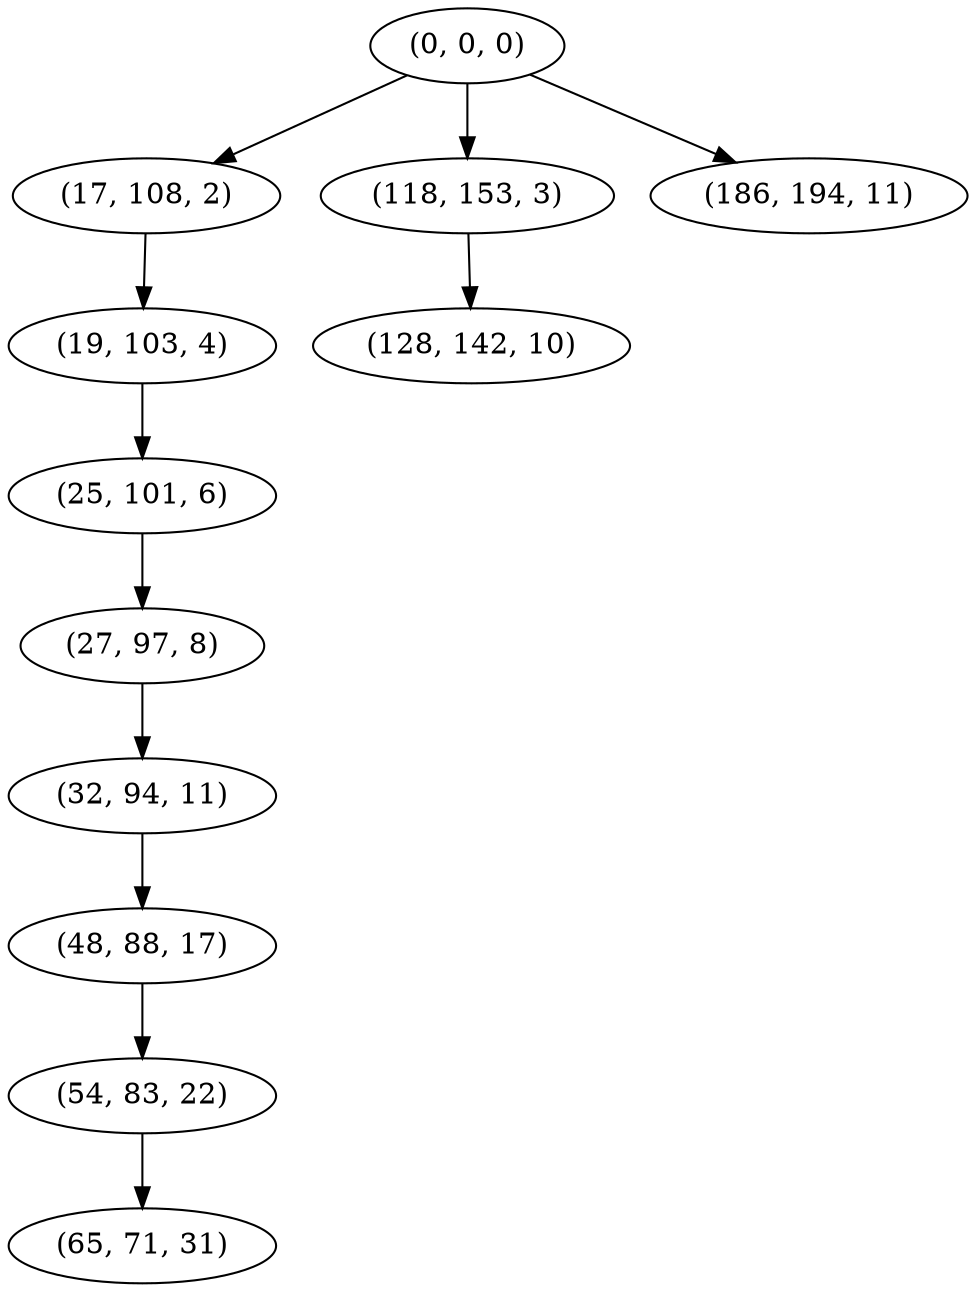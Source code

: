 digraph tree {
    "(0, 0, 0)";
    "(17, 108, 2)";
    "(19, 103, 4)";
    "(25, 101, 6)";
    "(27, 97, 8)";
    "(32, 94, 11)";
    "(48, 88, 17)";
    "(54, 83, 22)";
    "(65, 71, 31)";
    "(118, 153, 3)";
    "(128, 142, 10)";
    "(186, 194, 11)";
    "(0, 0, 0)" -> "(17, 108, 2)";
    "(0, 0, 0)" -> "(118, 153, 3)";
    "(0, 0, 0)" -> "(186, 194, 11)";
    "(17, 108, 2)" -> "(19, 103, 4)";
    "(19, 103, 4)" -> "(25, 101, 6)";
    "(25, 101, 6)" -> "(27, 97, 8)";
    "(27, 97, 8)" -> "(32, 94, 11)";
    "(32, 94, 11)" -> "(48, 88, 17)";
    "(48, 88, 17)" -> "(54, 83, 22)";
    "(54, 83, 22)" -> "(65, 71, 31)";
    "(118, 153, 3)" -> "(128, 142, 10)";
}
